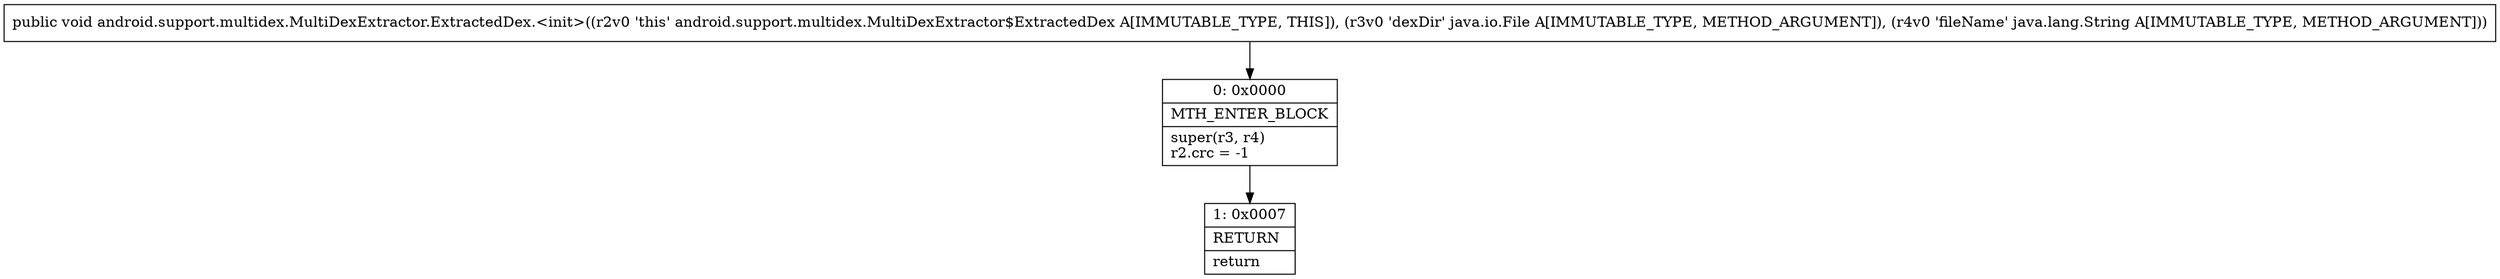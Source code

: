 digraph "CFG forandroid.support.multidex.MultiDexExtractor.ExtractedDex.\<init\>(Ljava\/io\/File;Ljava\/lang\/String;)V" {
Node_0 [shape=record,label="{0\:\ 0x0000|MTH_ENTER_BLOCK\l|super(r3, r4)\lr2.crc = \-1\l}"];
Node_1 [shape=record,label="{1\:\ 0x0007|RETURN\l|return\l}"];
MethodNode[shape=record,label="{public void android.support.multidex.MultiDexExtractor.ExtractedDex.\<init\>((r2v0 'this' android.support.multidex.MultiDexExtractor$ExtractedDex A[IMMUTABLE_TYPE, THIS]), (r3v0 'dexDir' java.io.File A[IMMUTABLE_TYPE, METHOD_ARGUMENT]), (r4v0 'fileName' java.lang.String A[IMMUTABLE_TYPE, METHOD_ARGUMENT])) }"];
MethodNode -> Node_0;
Node_0 -> Node_1;
}

